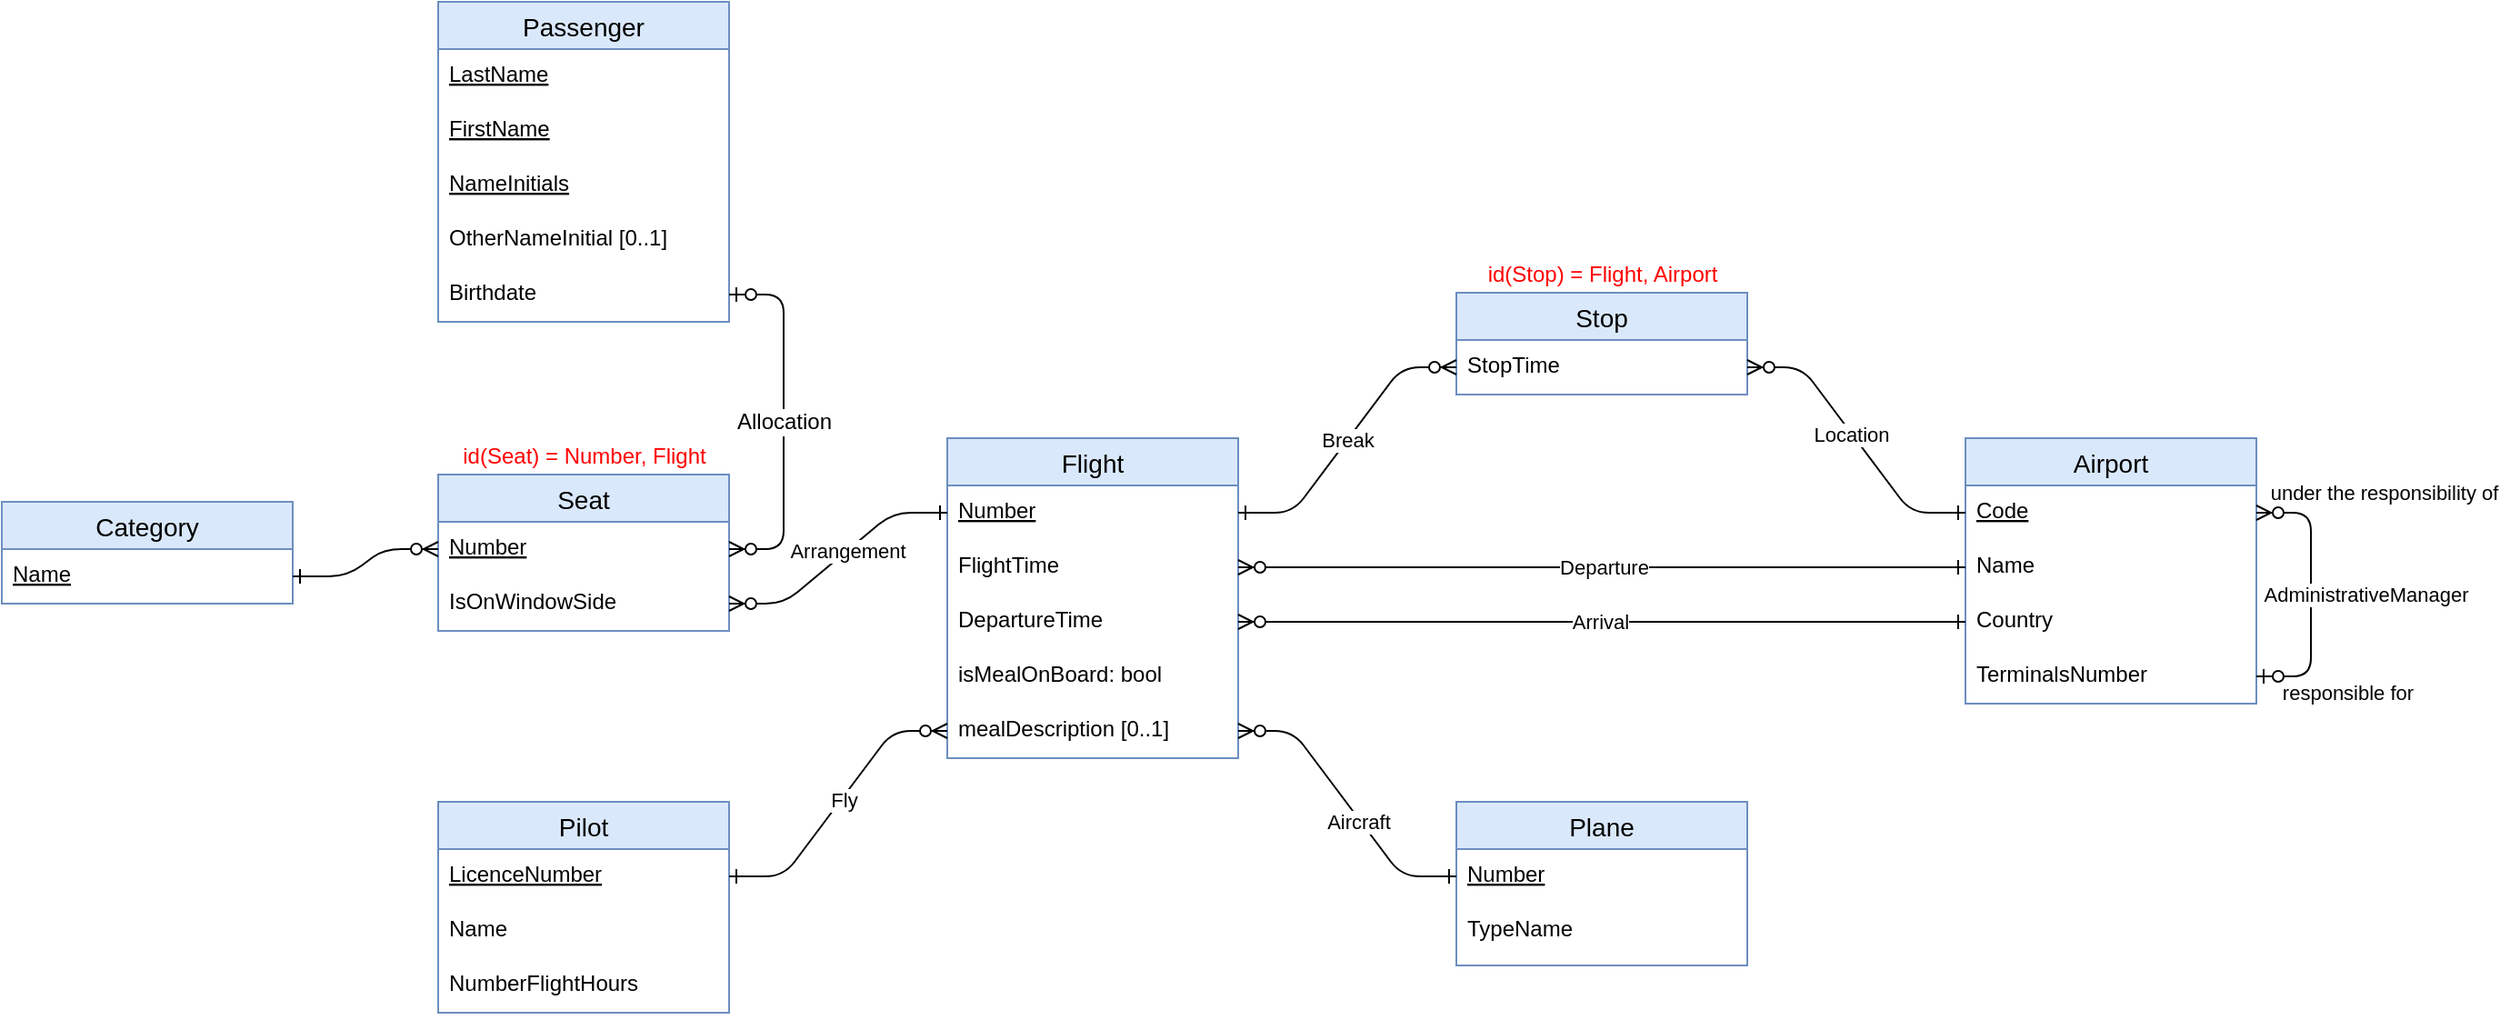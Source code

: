 <mxfile version="14.5.1" type="device" pages="2"><diagram id="R2lEEEUBdFMjLlhIrx00" name="Schéma EA"><mxGraphModel dx="1346" dy="610" grid="1" gridSize="10" guides="1" tooltips="1" connect="1" arrows="1" fold="1" page="0" pageScale="1" pageWidth="850" pageHeight="1100" math="0" shadow="0" extFonts="Permanent Marker^https://fonts.googleapis.com/css?family=Permanent+Marker"><root><mxCell id="0"/><mxCell id="1" parent="0"/><mxCell id="sZPJfX1JwYAA4wRgAsNC-1" value="Seat" style="swimlane;fontStyle=0;childLayout=stackLayout;horizontal=1;startSize=26;horizontalStack=0;resizeParent=1;resizeParentMax=0;resizeLast=0;collapsible=1;marginBottom=0;align=center;fontSize=14;fillColor=#dae8fc;strokeColor=#6c8ebf;" parent="1" vertex="1"><mxGeometry x="200" y="340" width="160" height="86" as="geometry"/></mxCell><mxCell id="sZPJfX1JwYAA4wRgAsNC-2" value="Number" style="text;strokeColor=none;fillColor=none;spacingLeft=4;spacingRight=4;overflow=hidden;rotatable=0;points=[[0,0.5],[1,0.5]];portConstraint=eastwest;fontSize=12;fontStyle=4" parent="sZPJfX1JwYAA4wRgAsNC-1" vertex="1"><mxGeometry y="26" width="160" height="30" as="geometry"/></mxCell><mxCell id="sZPJfX1JwYAA4wRgAsNC-4" value="IsOnWindowSide" style="text;strokeColor=none;fillColor=none;spacingLeft=4;spacingRight=4;overflow=hidden;rotatable=0;points=[[0,0.5],[1,0.5]];portConstraint=eastwest;fontSize=12;" parent="sZPJfX1JwYAA4wRgAsNC-1" vertex="1"><mxGeometry y="56" width="160" height="30" as="geometry"/></mxCell><mxCell id="g4fXFtThui498LYRflEA-1" value="Flight" style="swimlane;fontStyle=0;childLayout=stackLayout;horizontal=1;startSize=26;horizontalStack=0;resizeParent=1;resizeParentMax=0;resizeLast=0;collapsible=1;marginBottom=0;align=center;fontSize=14;fillColor=#dae8fc;strokeColor=#6c8ebf;" parent="1" vertex="1"><mxGeometry x="480" y="320" width="160" height="176" as="geometry"/></mxCell><mxCell id="g4fXFtThui498LYRflEA-2" value="Number" style="text;strokeColor=none;fillColor=none;spacingLeft=4;spacingRight=4;overflow=hidden;rotatable=0;points=[[0,0.5],[1,0.5]];portConstraint=eastwest;fontSize=12;fontStyle=4" parent="g4fXFtThui498LYRflEA-1" vertex="1"><mxGeometry y="26" width="160" height="30" as="geometry"/></mxCell><mxCell id="g4fXFtThui498LYRflEA-4" value="FlightTime" style="text;strokeColor=none;fillColor=none;spacingLeft=4;spacingRight=4;overflow=hidden;rotatable=0;points=[[0,0.5],[1,0.5]];portConstraint=eastwest;fontSize=12;" parent="g4fXFtThui498LYRflEA-1" vertex="1"><mxGeometry y="56" width="160" height="30" as="geometry"/></mxCell><mxCell id="TPRjue7gSuE46q03O7Zy-3" value="DepartureTime" style="text;strokeColor=none;fillColor=none;spacingLeft=4;spacingRight=4;overflow=hidden;rotatable=0;points=[[0,0.5],[1,0.5]];portConstraint=eastwest;fontSize=12;fontStyle=0" parent="g4fXFtThui498LYRflEA-1" vertex="1"><mxGeometry y="86" width="160" height="30" as="geometry"/></mxCell><mxCell id="TPRjue7gSuE46q03O7Zy-1" value="isMealOnBoard: bool" style="text;strokeColor=none;fillColor=none;spacingLeft=4;spacingRight=4;overflow=hidden;rotatable=0;points=[[0,0.5],[1,0.5]];portConstraint=eastwest;fontSize=12;fontStyle=0" parent="g4fXFtThui498LYRflEA-1" vertex="1"><mxGeometry y="116" width="160" height="30" as="geometry"/></mxCell><mxCell id="TPRjue7gSuE46q03O7Zy-4" value="mealDescription [0..1]" style="text;strokeColor=none;fillColor=none;spacingLeft=4;spacingRight=4;overflow=hidden;rotatable=0;points=[[0,0.5],[1,0.5]];portConstraint=eastwest;fontSize=12;fontStyle=0" parent="g4fXFtThui498LYRflEA-1" vertex="1"><mxGeometry y="146" width="160" height="30" as="geometry"/></mxCell><mxCell id="g4fXFtThui498LYRflEA-5" value="Passenger" style="swimlane;fontStyle=0;childLayout=stackLayout;horizontal=1;startSize=26;horizontalStack=0;resizeParent=1;resizeParentMax=0;resizeLast=0;collapsible=1;marginBottom=0;align=center;fontSize=14;fillColor=#dae8fc;strokeColor=#6c8ebf;" parent="1" vertex="1"><mxGeometry x="200" y="80" width="160" height="176" as="geometry"/></mxCell><mxCell id="g4fXFtThui498LYRflEA-6" value="LastName" style="text;strokeColor=none;fillColor=none;spacingLeft=4;spacingRight=4;overflow=hidden;rotatable=0;points=[[0,0.5],[1,0.5]];portConstraint=eastwest;fontSize=12;fontStyle=4" parent="g4fXFtThui498LYRflEA-5" vertex="1"><mxGeometry y="26" width="160" height="30" as="geometry"/></mxCell><mxCell id="g4fXFtThui498LYRflEA-7" value="FirstName" style="text;strokeColor=none;fillColor=none;spacingLeft=4;spacingRight=4;overflow=hidden;rotatable=0;points=[[0,0.5],[1,0.5]];portConstraint=eastwest;fontSize=12;fontStyle=4" parent="g4fXFtThui498LYRflEA-5" vertex="1"><mxGeometry y="56" width="160" height="30" as="geometry"/></mxCell><mxCell id="g4fXFtThui498LYRflEA-21" value="NameInitials" style="text;strokeColor=none;fillColor=none;spacingLeft=4;spacingRight=4;overflow=hidden;rotatable=0;points=[[0,0.5],[1,0.5]];portConstraint=eastwest;fontSize=12;fontStyle=4" parent="g4fXFtThui498LYRflEA-5" vertex="1"><mxGeometry y="86" width="160" height="30" as="geometry"/></mxCell><mxCell id="g4fXFtThui498LYRflEA-8" value="OtherNameInitial [0..1]" style="text;strokeColor=none;fillColor=none;spacingLeft=4;spacingRight=4;overflow=hidden;rotatable=0;points=[[0,0.5],[1,0.5]];portConstraint=eastwest;fontSize=12;" parent="g4fXFtThui498LYRflEA-5" vertex="1"><mxGeometry y="116" width="160" height="30" as="geometry"/></mxCell><mxCell id="g4fXFtThui498LYRflEA-22" value="Birthdate" style="text;strokeColor=none;fillColor=none;spacingLeft=4;spacingRight=4;overflow=hidden;rotatable=0;points=[[0,0.5],[1,0.5]];portConstraint=eastwest;fontSize=12;" parent="g4fXFtThui498LYRflEA-5" vertex="1"><mxGeometry y="146" width="160" height="30" as="geometry"/></mxCell><mxCell id="g4fXFtThui498LYRflEA-9" value="Stop" style="swimlane;fontStyle=0;childLayout=stackLayout;horizontal=1;startSize=26;horizontalStack=0;resizeParent=1;resizeParentMax=0;resizeLast=0;collapsible=1;marginBottom=0;align=center;fontSize=14;fillColor=#dae8fc;strokeColor=#6c8ebf;" parent="1" vertex="1"><mxGeometry x="760" y="240" width="160" height="56" as="geometry"/></mxCell><mxCell id="g4fXFtThui498LYRflEA-10" value="StopTime" style="text;strokeColor=none;fillColor=none;spacingLeft=4;spacingRight=4;overflow=hidden;rotatable=0;points=[[0,0.5],[1,0.5]];portConstraint=eastwest;fontSize=12;" parent="g4fXFtThui498LYRflEA-9" vertex="1"><mxGeometry y="26" width="160" height="30" as="geometry"/></mxCell><mxCell id="g4fXFtThui498LYRflEA-13" value="Pilot" style="swimlane;fontStyle=0;childLayout=stackLayout;horizontal=1;startSize=26;horizontalStack=0;resizeParent=1;resizeParentMax=0;resizeLast=0;collapsible=1;marginBottom=0;align=center;fontSize=14;fillColor=#dae8fc;strokeColor=#6c8ebf;" parent="1" vertex="1"><mxGeometry x="200" y="520" width="160" height="116" as="geometry"/></mxCell><mxCell id="g4fXFtThui498LYRflEA-14" value="LicenceNumber" style="text;strokeColor=none;fillColor=none;spacingLeft=4;spacingRight=4;overflow=hidden;rotatable=0;points=[[0,0.5],[1,0.5]];portConstraint=eastwest;fontSize=12;fontStyle=4" parent="g4fXFtThui498LYRflEA-13" vertex="1"><mxGeometry y="26" width="160" height="30" as="geometry"/></mxCell><mxCell id="g4fXFtThui498LYRflEA-15" value="Name" style="text;strokeColor=none;fillColor=none;spacingLeft=4;spacingRight=4;overflow=hidden;rotatable=0;points=[[0,0.5],[1,0.5]];portConstraint=eastwest;fontSize=12;" parent="g4fXFtThui498LYRflEA-13" vertex="1"><mxGeometry y="56" width="160" height="30" as="geometry"/></mxCell><mxCell id="g4fXFtThui498LYRflEA-16" value="NumberFlightHours" style="text;strokeColor=none;fillColor=none;spacingLeft=4;spacingRight=4;overflow=hidden;rotatable=0;points=[[0,0.5],[1,0.5]];portConstraint=eastwest;fontSize=12;" parent="g4fXFtThui498LYRflEA-13" vertex="1"><mxGeometry y="86" width="160" height="30" as="geometry"/></mxCell><mxCell id="g4fXFtThui498LYRflEA-17" value="Airport" style="swimlane;fontStyle=0;childLayout=stackLayout;horizontal=1;startSize=26;horizontalStack=0;resizeParent=1;resizeParentMax=0;resizeLast=0;collapsible=1;marginBottom=0;align=center;fontSize=14;fillColor=#dae8fc;strokeColor=#6c8ebf;" parent="1" vertex="1"><mxGeometry x="1040" y="320" width="160" height="146" as="geometry"/></mxCell><mxCell id="g4fXFtThui498LYRflEA-18" value="Code" style="text;strokeColor=none;fillColor=none;spacingLeft=4;spacingRight=4;overflow=hidden;rotatable=0;points=[[0,0.5],[1,0.5]];portConstraint=eastwest;fontSize=12;fontStyle=4" parent="g4fXFtThui498LYRflEA-17" vertex="1"><mxGeometry y="26" width="160" height="30" as="geometry"/></mxCell><mxCell id="g4fXFtThui498LYRflEA-19" value="Name" style="text;strokeColor=none;fillColor=none;spacingLeft=4;spacingRight=4;overflow=hidden;rotatable=0;points=[[0,0.5],[1,0.5]];portConstraint=eastwest;fontSize=12;" parent="g4fXFtThui498LYRflEA-17" vertex="1"><mxGeometry y="56" width="160" height="30" as="geometry"/></mxCell><mxCell id="g4fXFtThui498LYRflEA-20" value="Country" style="text;strokeColor=none;fillColor=none;spacingLeft=4;spacingRight=4;overflow=hidden;rotatable=0;points=[[0,0.5],[1,0.5]];portConstraint=eastwest;fontSize=12;" parent="g4fXFtThui498LYRflEA-17" vertex="1"><mxGeometry y="86" width="160" height="30" as="geometry"/></mxCell><mxCell id="g4fXFtThui498LYRflEA-25" value="TerminalsNumber" style="text;strokeColor=none;fillColor=none;spacingLeft=4;spacingRight=4;overflow=hidden;rotatable=0;points=[[0,0.5],[1,0.5]];portConstraint=eastwest;fontSize=12;" parent="g4fXFtThui498LYRflEA-17" vertex="1"><mxGeometry y="116" width="160" height="30" as="geometry"/></mxCell><mxCell id="g4fXFtThui498LYRflEA-33" value="" style="edgeStyle=entityRelationEdgeStyle;fontSize=12;html=1;endArrow=ERzeroToMany;endFill=1;startArrow=ERzeroToOne;startFill=1;" parent="g4fXFtThui498LYRflEA-17" source="g4fXFtThui498LYRflEA-25" target="g4fXFtThui498LYRflEA-18" edge="1"><mxGeometry width="100" height="100" relative="1" as="geometry"><mxPoint x="-340" y="370" as="sourcePoint"/><mxPoint x="-240" y="270" as="targetPoint"/></mxGeometry></mxCell><mxCell id="g4fXFtThui498LYRflEA-41" value="AdministrativeManager" style="edgeLabel;html=1;align=center;verticalAlign=middle;resizable=0;points=[];" parent="g4fXFtThui498LYRflEA-33" vertex="1" connectable="0"><mxGeometry x="0.013" y="-3" relative="1" as="geometry"><mxPoint x="27" y="1" as="offset"/></mxGeometry></mxCell><mxCell id="g4fXFtThui498LYRflEA-42" value="under the responsibility of" style="edgeLabel;html=1;align=center;verticalAlign=middle;resizable=0;points=[];" parent="g4fXFtThui498LYRflEA-33" vertex="1" connectable="0"><mxGeometry x="0.68" y="2" relative="1" as="geometry"><mxPoint x="46" y="-13" as="offset"/></mxGeometry></mxCell><mxCell id="g4fXFtThui498LYRflEA-43" value="responsible for" style="edgeLabel;html=1;align=center;verticalAlign=middle;resizable=0;points=[];" parent="g4fXFtThui498LYRflEA-33" vertex="1" connectable="0"><mxGeometry x="-0.68" y="-1" relative="1" as="geometry"><mxPoint x="26" y="8" as="offset"/></mxGeometry></mxCell><mxCell id="g4fXFtThui498LYRflEA-26" value="Allocation" style="edgeStyle=entityRelationEdgeStyle;fontSize=12;html=1;endArrow=ERzeroToMany;endFill=1;startArrow=ERzeroToOne;startFill=1;" parent="1" source="g4fXFtThui498LYRflEA-22" target="sZPJfX1JwYAA4wRgAsNC-2" edge="1"><mxGeometry width="100" height="100" relative="1" as="geometry"><mxPoint x="50" y="190" as="sourcePoint"/><mxPoint x="130" y="400" as="targetPoint"/></mxGeometry></mxCell><mxCell id="g4fXFtThui498LYRflEA-27" value="" style="edgeStyle=entityRelationEdgeStyle;fontSize=12;html=1;endArrow=ERzeroToMany;endFill=1;startArrow=ERone;startFill=0;" parent="1" source="g4fXFtThui498LYRflEA-2" target="sZPJfX1JwYAA4wRgAsNC-4" edge="1"><mxGeometry width="100" height="100" relative="1" as="geometry"><mxPoint x="610" y="720" as="sourcePoint"/><mxPoint x="710" y="620" as="targetPoint"/></mxGeometry></mxCell><mxCell id="g4fXFtThui498LYRflEA-35" value="Arrangement" style="edgeLabel;html=1;align=center;verticalAlign=middle;resizable=0;points=[];" parent="g4fXFtThui498LYRflEA-27" vertex="1" connectable="0"><mxGeometry x="-0.083" y="1" relative="1" as="geometry"><mxPoint y="-1" as="offset"/></mxGeometry></mxCell><mxCell id="g4fXFtThui498LYRflEA-28" value="" style="edgeStyle=entityRelationEdgeStyle;fontSize=12;html=1;endArrow=ERzeroToMany;endFill=1;startArrow=ERone;startFill=0;" parent="1" source="g4fXFtThui498LYRflEA-14" target="TPRjue7gSuE46q03O7Zy-4" edge="1"><mxGeometry width="100" height="100" relative="1" as="geometry"><mxPoint x="600" y="670" as="sourcePoint"/><mxPoint x="700" y="570" as="targetPoint"/></mxGeometry></mxCell><mxCell id="g4fXFtThui498LYRflEA-40" value="Fly" style="edgeLabel;html=1;align=center;verticalAlign=middle;resizable=0;points=[];" parent="g4fXFtThui498LYRflEA-28" vertex="1" connectable="0"><mxGeometry x="0.035" y="-1" relative="1" as="geometry"><mxPoint as="offset"/></mxGeometry></mxCell><mxCell id="g4fXFtThui498LYRflEA-29" value="" style="edgeStyle=entityRelationEdgeStyle;fontSize=12;html=1;endArrow=ERone;endFill=0;startArrow=ERzeroToMany;startFill=1;" parent="1" source="g4fXFtThui498LYRflEA-10" target="g4fXFtThui498LYRflEA-18" edge="1"><mxGeometry width="100" height="100" relative="1" as="geometry"><mxPoint x="840" y="450" as="sourcePoint"/><mxPoint x="940" y="350" as="targetPoint"/></mxGeometry></mxCell><mxCell id="g4fXFtThui498LYRflEA-37" value="Location" style="edgeLabel;html=1;align=center;verticalAlign=middle;resizable=0;points=[];" parent="g4fXFtThui498LYRflEA-29" vertex="1" connectable="0"><mxGeometry x="-0.059" y="-1" relative="1" as="geometry"><mxPoint as="offset"/></mxGeometry></mxCell><mxCell id="g4fXFtThui498LYRflEA-30" value="" style="edgeStyle=entityRelationEdgeStyle;fontSize=12;html=1;endArrow=ERzeroToMany;endFill=1;startArrow=ERone;startFill=0;" parent="1" source="g4fXFtThui498LYRflEA-2" target="g4fXFtThui498LYRflEA-10" edge="1"><mxGeometry width="100" height="100" relative="1" as="geometry"><mxPoint x="630" y="410" as="sourcePoint"/><mxPoint x="730" y="310" as="targetPoint"/></mxGeometry></mxCell><mxCell id="g4fXFtThui498LYRflEA-36" value="Break" style="edgeLabel;html=1;align=center;verticalAlign=middle;resizable=0;points=[];" parent="g4fXFtThui498LYRflEA-30" vertex="1" connectable="0"><mxGeometry relative="1" as="geometry"><mxPoint as="offset"/></mxGeometry></mxCell><mxCell id="g4fXFtThui498LYRflEA-31" value="" style="edgeStyle=entityRelationEdgeStyle;fontSize=12;html=1;endArrow=ERzeroToMany;endFill=1;startArrow=ERone;startFill=0;" parent="1" source="g4fXFtThui498LYRflEA-19" target="g4fXFtThui498LYRflEA-4" edge="1"><mxGeometry width="100" height="100" relative="1" as="geometry"><mxPoint x="600" y="670" as="sourcePoint"/><mxPoint x="700" y="570" as="targetPoint"/></mxGeometry></mxCell><mxCell id="g4fXFtThui498LYRflEA-38" value="Departure" style="edgeLabel;html=1;align=center;verticalAlign=middle;resizable=0;points=[];" parent="g4fXFtThui498LYRflEA-31" vertex="1" connectable="0"><mxGeometry x="-0.031" relative="1" as="geometry"><mxPoint x="-5" as="offset"/></mxGeometry></mxCell><mxCell id="g4fXFtThui498LYRflEA-32" value="" style="edgeStyle=entityRelationEdgeStyle;fontSize=12;html=1;endArrow=ERzeroToMany;endFill=1;startArrow=ERone;startFill=0;entryX=1;entryY=0.5;entryDx=0;entryDy=0;" parent="1" source="g4fXFtThui498LYRflEA-20" target="TPRjue7gSuE46q03O7Zy-3" edge="1"><mxGeometry width="100" height="100" relative="1" as="geometry"><mxPoint x="600" y="670" as="sourcePoint"/><mxPoint x="750" y="490" as="targetPoint"/></mxGeometry></mxCell><mxCell id="g4fXFtThui498LYRflEA-39" value="Arrival" style="edgeLabel;html=1;align=center;verticalAlign=middle;resizable=0;points=[];" parent="g4fXFtThui498LYRflEA-32" vertex="1" connectable="0"><mxGeometry x="0.031" y="-1" relative="1" as="geometry"><mxPoint x="5" y="1" as="offset"/></mxGeometry></mxCell><mxCell id="g4fXFtThui498LYRflEA-44" value="&lt;font color=&quot;#ff0000&quot;&gt;id(Seat) = Number, Flight&lt;/font&gt;" style="text;html=1;align=center;verticalAlign=middle;resizable=0;points=[];autosize=1;" parent="1" vertex="1"><mxGeometry x="205" y="320" width="150" height="20" as="geometry"/></mxCell><mxCell id="g4fXFtThui498LYRflEA-45" value="&lt;font color=&quot;#ff0000&quot;&gt;id(Stop) = Flight, Airport&lt;/font&gt;" style="text;html=1;align=center;verticalAlign=middle;resizable=0;points=[];autosize=1;" parent="1" vertex="1"><mxGeometry x="770" y="220" width="140" height="20" as="geometry"/></mxCell><mxCell id="EKxPGbt5xYLcKyMEkvyq-6" value="Plane" style="swimlane;fontStyle=0;childLayout=stackLayout;horizontal=1;startSize=26;horizontalStack=0;resizeParent=1;resizeParentMax=0;resizeLast=0;collapsible=1;marginBottom=0;align=center;fontSize=14;fillColor=#dae8fc;strokeColor=#6c8ebf;" parent="1" vertex="1"><mxGeometry x="760" y="520" width="160" height="90" as="geometry"/></mxCell><mxCell id="EKxPGbt5xYLcKyMEkvyq-7" value="Number" style="text;strokeColor=none;fillColor=none;spacingLeft=4;spacingRight=4;overflow=hidden;rotatable=0;points=[[0,0.5],[1,0.5]];portConstraint=eastwest;fontSize=12;fontStyle=4" parent="EKxPGbt5xYLcKyMEkvyq-6" vertex="1"><mxGeometry y="26" width="160" height="30" as="geometry"/></mxCell><mxCell id="EKxPGbt5xYLcKyMEkvyq-8" value="TypeName" style="text;strokeColor=none;fillColor=none;spacingLeft=4;spacingRight=4;overflow=hidden;rotatable=0;points=[[0,0.5],[1,0.5]];portConstraint=eastwest;fontSize=12;" parent="EKxPGbt5xYLcKyMEkvyq-6" vertex="1"><mxGeometry y="56" width="160" height="34" as="geometry"/></mxCell><mxCell id="EKxPGbt5xYLcKyMEkvyq-10" value="" style="edgeStyle=entityRelationEdgeStyle;fontSize=12;html=1;endArrow=ERzeroToMany;endFill=1;startArrow=ERone;startFill=0;" parent="1" source="EKxPGbt5xYLcKyMEkvyq-7" target="TPRjue7gSuE46q03O7Zy-4" edge="1"><mxGeometry width="100" height="100" relative="1" as="geometry"><mxPoint x="490" y="280" as="sourcePoint"/><mxPoint x="470" y="360" as="targetPoint"/></mxGeometry></mxCell><mxCell id="EKxPGbt5xYLcKyMEkvyq-14" value="Aircraft" style="edgeLabel;html=1;align=center;verticalAlign=middle;resizable=0;points=[];" parent="EKxPGbt5xYLcKyMEkvyq-10" vertex="1" connectable="0"><mxGeometry x="-0.144" y="1" relative="1" as="geometry"><mxPoint as="offset"/></mxGeometry></mxCell><mxCell id="ucJ7u1qtQuFfffcMXbJh-1" value="Category" style="swimlane;fontStyle=0;childLayout=stackLayout;horizontal=1;startSize=26;horizontalStack=0;resizeParent=1;resizeParentMax=0;resizeLast=0;collapsible=1;marginBottom=0;align=center;fontSize=14;fillColor=#dae8fc;strokeColor=#6c8ebf;" vertex="1" parent="1"><mxGeometry x="-40" y="355" width="160" height="56" as="geometry"/></mxCell><mxCell id="ucJ7u1qtQuFfffcMXbJh-2" value="Name" style="text;strokeColor=none;fillColor=none;spacingLeft=4;spacingRight=4;overflow=hidden;rotatable=0;points=[[0,0.5],[1,0.5]];portConstraint=eastwest;fontSize=12;fontStyle=4" vertex="1" parent="ucJ7u1qtQuFfffcMXbJh-1"><mxGeometry y="26" width="160" height="30" as="geometry"/></mxCell><mxCell id="ucJ7u1qtQuFfffcMXbJh-7" value="" style="edgeStyle=entityRelationEdgeStyle;fontSize=12;html=1;endArrow=ERzeroToMany;endFill=1;exitX=1;exitY=0.5;exitDx=0;exitDy=0;entryX=0;entryY=0.5;entryDx=0;entryDy=0;startArrow=ERone;startFill=0;" edge="1" parent="1" source="ucJ7u1qtQuFfffcMXbJh-2" target="sZPJfX1JwYAA4wRgAsNC-2"><mxGeometry width="100" height="100" relative="1" as="geometry"><mxPoint x="240" y="420" as="sourcePoint"/><mxPoint x="340" y="320" as="targetPoint"/></mxGeometry></mxCell></root></mxGraphModel></diagram><diagram id="yxCfgPXfpgfbnpH4lU94" name="Schéma tables"><mxGraphModel dx="1502" dy="608" grid="1" gridSize="10" guides="1" tooltips="1" connect="1" arrows="1" fold="1" page="1" pageScale="1" pageWidth="827" pageHeight="1169" math="0" shadow="0">&#xa;      <root>&#xa;        <mxCell id="ixs3pO22SKVkI8sNlP-c-0"/>&#xa;        <mxCell id="ixs3pO22SKVkI8sNlP-c-1" parent="ixs3pO22SKVkI8sNlP-c-0"/>&#xa;      </root>&#xa;    </mxGraphModel></diagram></mxfile>